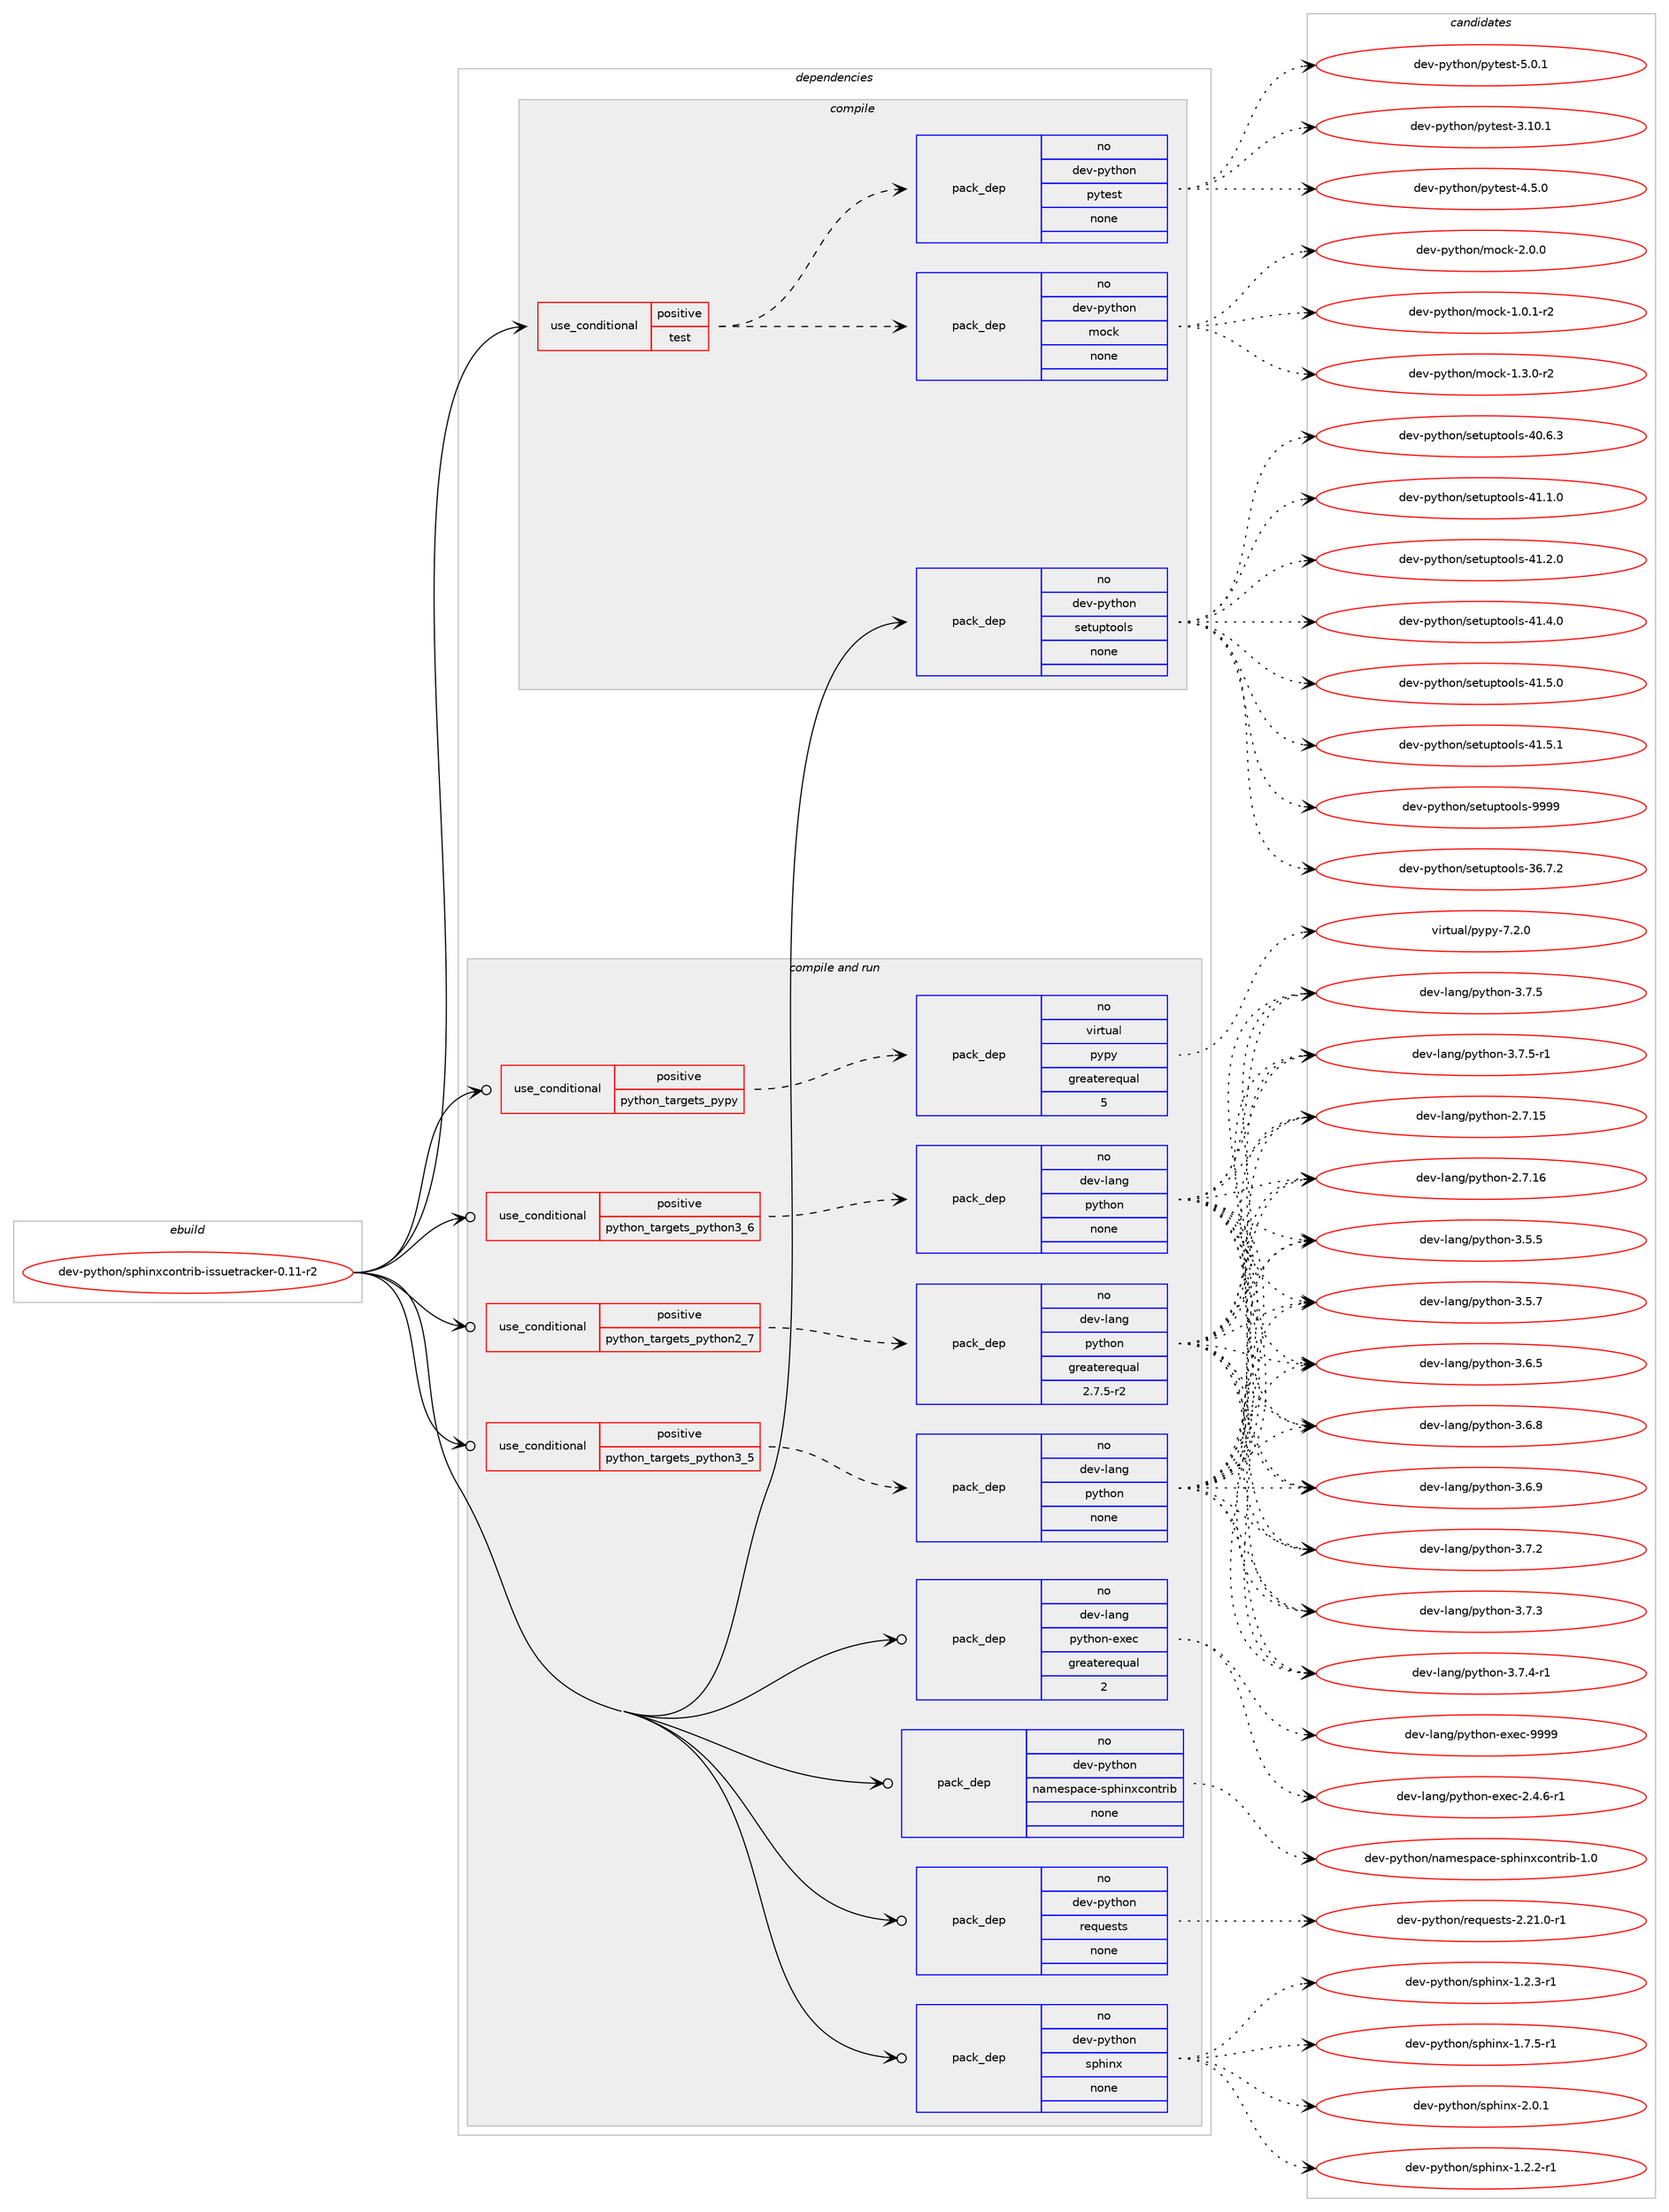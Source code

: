 digraph prolog {

# *************
# Graph options
# *************

newrank=true;
concentrate=true;
compound=true;
graph [rankdir=LR,fontname=Helvetica,fontsize=10,ranksep=1.5];#, ranksep=2.5, nodesep=0.2];
edge  [arrowhead=vee];
node  [fontname=Helvetica,fontsize=10];

# **********
# The ebuild
# **********

subgraph cluster_leftcol {
color=gray;
rank=same;
label=<<i>ebuild</i>>;
id [label="dev-python/sphinxcontrib-issuetracker-0.11-r2", color=red, width=4, href="../dev-python/sphinxcontrib-issuetracker-0.11-r2.svg"];
}

# ****************
# The dependencies
# ****************

subgraph cluster_midcol {
color=gray;
label=<<i>dependencies</i>>;
subgraph cluster_compile {
fillcolor="#eeeeee";
style=filled;
label=<<i>compile</i>>;
subgraph cond149767 {
dependency638454 [label=<<TABLE BORDER="0" CELLBORDER="1" CELLSPACING="0" CELLPADDING="4"><TR><TD ROWSPAN="3" CELLPADDING="10">use_conditional</TD></TR><TR><TD>positive</TD></TR><TR><TD>test</TD></TR></TABLE>>, shape=none, color=red];
subgraph pack476806 {
dependency638455 [label=<<TABLE BORDER="0" CELLBORDER="1" CELLSPACING="0" CELLPADDING="4" WIDTH="220"><TR><TD ROWSPAN="6" CELLPADDING="30">pack_dep</TD></TR><TR><TD WIDTH="110">no</TD></TR><TR><TD>dev-python</TD></TR><TR><TD>mock</TD></TR><TR><TD>none</TD></TR><TR><TD></TD></TR></TABLE>>, shape=none, color=blue];
}
dependency638454:e -> dependency638455:w [weight=20,style="dashed",arrowhead="vee"];
subgraph pack476807 {
dependency638456 [label=<<TABLE BORDER="0" CELLBORDER="1" CELLSPACING="0" CELLPADDING="4" WIDTH="220"><TR><TD ROWSPAN="6" CELLPADDING="30">pack_dep</TD></TR><TR><TD WIDTH="110">no</TD></TR><TR><TD>dev-python</TD></TR><TR><TD>pytest</TD></TR><TR><TD>none</TD></TR><TR><TD></TD></TR></TABLE>>, shape=none, color=blue];
}
dependency638454:e -> dependency638456:w [weight=20,style="dashed",arrowhead="vee"];
}
id:e -> dependency638454:w [weight=20,style="solid",arrowhead="vee"];
subgraph pack476808 {
dependency638457 [label=<<TABLE BORDER="0" CELLBORDER="1" CELLSPACING="0" CELLPADDING="4" WIDTH="220"><TR><TD ROWSPAN="6" CELLPADDING="30">pack_dep</TD></TR><TR><TD WIDTH="110">no</TD></TR><TR><TD>dev-python</TD></TR><TR><TD>setuptools</TD></TR><TR><TD>none</TD></TR><TR><TD></TD></TR></TABLE>>, shape=none, color=blue];
}
id:e -> dependency638457:w [weight=20,style="solid",arrowhead="vee"];
}
subgraph cluster_compileandrun {
fillcolor="#eeeeee";
style=filled;
label=<<i>compile and run</i>>;
subgraph cond149768 {
dependency638458 [label=<<TABLE BORDER="0" CELLBORDER="1" CELLSPACING="0" CELLPADDING="4"><TR><TD ROWSPAN="3" CELLPADDING="10">use_conditional</TD></TR><TR><TD>positive</TD></TR><TR><TD>python_targets_pypy</TD></TR></TABLE>>, shape=none, color=red];
subgraph pack476809 {
dependency638459 [label=<<TABLE BORDER="0" CELLBORDER="1" CELLSPACING="0" CELLPADDING="4" WIDTH="220"><TR><TD ROWSPAN="6" CELLPADDING="30">pack_dep</TD></TR><TR><TD WIDTH="110">no</TD></TR><TR><TD>virtual</TD></TR><TR><TD>pypy</TD></TR><TR><TD>greaterequal</TD></TR><TR><TD>5</TD></TR></TABLE>>, shape=none, color=blue];
}
dependency638458:e -> dependency638459:w [weight=20,style="dashed",arrowhead="vee"];
}
id:e -> dependency638458:w [weight=20,style="solid",arrowhead="odotvee"];
subgraph cond149769 {
dependency638460 [label=<<TABLE BORDER="0" CELLBORDER="1" CELLSPACING="0" CELLPADDING="4"><TR><TD ROWSPAN="3" CELLPADDING="10">use_conditional</TD></TR><TR><TD>positive</TD></TR><TR><TD>python_targets_python2_7</TD></TR></TABLE>>, shape=none, color=red];
subgraph pack476810 {
dependency638461 [label=<<TABLE BORDER="0" CELLBORDER="1" CELLSPACING="0" CELLPADDING="4" WIDTH="220"><TR><TD ROWSPAN="6" CELLPADDING="30">pack_dep</TD></TR><TR><TD WIDTH="110">no</TD></TR><TR><TD>dev-lang</TD></TR><TR><TD>python</TD></TR><TR><TD>greaterequal</TD></TR><TR><TD>2.7.5-r2</TD></TR></TABLE>>, shape=none, color=blue];
}
dependency638460:e -> dependency638461:w [weight=20,style="dashed",arrowhead="vee"];
}
id:e -> dependency638460:w [weight=20,style="solid",arrowhead="odotvee"];
subgraph cond149770 {
dependency638462 [label=<<TABLE BORDER="0" CELLBORDER="1" CELLSPACING="0" CELLPADDING="4"><TR><TD ROWSPAN="3" CELLPADDING="10">use_conditional</TD></TR><TR><TD>positive</TD></TR><TR><TD>python_targets_python3_5</TD></TR></TABLE>>, shape=none, color=red];
subgraph pack476811 {
dependency638463 [label=<<TABLE BORDER="0" CELLBORDER="1" CELLSPACING="0" CELLPADDING="4" WIDTH="220"><TR><TD ROWSPAN="6" CELLPADDING="30">pack_dep</TD></TR><TR><TD WIDTH="110">no</TD></TR><TR><TD>dev-lang</TD></TR><TR><TD>python</TD></TR><TR><TD>none</TD></TR><TR><TD></TD></TR></TABLE>>, shape=none, color=blue];
}
dependency638462:e -> dependency638463:w [weight=20,style="dashed",arrowhead="vee"];
}
id:e -> dependency638462:w [weight=20,style="solid",arrowhead="odotvee"];
subgraph cond149771 {
dependency638464 [label=<<TABLE BORDER="0" CELLBORDER="1" CELLSPACING="0" CELLPADDING="4"><TR><TD ROWSPAN="3" CELLPADDING="10">use_conditional</TD></TR><TR><TD>positive</TD></TR><TR><TD>python_targets_python3_6</TD></TR></TABLE>>, shape=none, color=red];
subgraph pack476812 {
dependency638465 [label=<<TABLE BORDER="0" CELLBORDER="1" CELLSPACING="0" CELLPADDING="4" WIDTH="220"><TR><TD ROWSPAN="6" CELLPADDING="30">pack_dep</TD></TR><TR><TD WIDTH="110">no</TD></TR><TR><TD>dev-lang</TD></TR><TR><TD>python</TD></TR><TR><TD>none</TD></TR><TR><TD></TD></TR></TABLE>>, shape=none, color=blue];
}
dependency638464:e -> dependency638465:w [weight=20,style="dashed",arrowhead="vee"];
}
id:e -> dependency638464:w [weight=20,style="solid",arrowhead="odotvee"];
subgraph pack476813 {
dependency638466 [label=<<TABLE BORDER="0" CELLBORDER="1" CELLSPACING="0" CELLPADDING="4" WIDTH="220"><TR><TD ROWSPAN="6" CELLPADDING="30">pack_dep</TD></TR><TR><TD WIDTH="110">no</TD></TR><TR><TD>dev-lang</TD></TR><TR><TD>python-exec</TD></TR><TR><TD>greaterequal</TD></TR><TR><TD>2</TD></TR></TABLE>>, shape=none, color=blue];
}
id:e -> dependency638466:w [weight=20,style="solid",arrowhead="odotvee"];
subgraph pack476814 {
dependency638467 [label=<<TABLE BORDER="0" CELLBORDER="1" CELLSPACING="0" CELLPADDING="4" WIDTH="220"><TR><TD ROWSPAN="6" CELLPADDING="30">pack_dep</TD></TR><TR><TD WIDTH="110">no</TD></TR><TR><TD>dev-python</TD></TR><TR><TD>namespace-sphinxcontrib</TD></TR><TR><TD>none</TD></TR><TR><TD></TD></TR></TABLE>>, shape=none, color=blue];
}
id:e -> dependency638467:w [weight=20,style="solid",arrowhead="odotvee"];
subgraph pack476815 {
dependency638468 [label=<<TABLE BORDER="0" CELLBORDER="1" CELLSPACING="0" CELLPADDING="4" WIDTH="220"><TR><TD ROWSPAN="6" CELLPADDING="30">pack_dep</TD></TR><TR><TD WIDTH="110">no</TD></TR><TR><TD>dev-python</TD></TR><TR><TD>requests</TD></TR><TR><TD>none</TD></TR><TR><TD></TD></TR></TABLE>>, shape=none, color=blue];
}
id:e -> dependency638468:w [weight=20,style="solid",arrowhead="odotvee"];
subgraph pack476816 {
dependency638469 [label=<<TABLE BORDER="0" CELLBORDER="1" CELLSPACING="0" CELLPADDING="4" WIDTH="220"><TR><TD ROWSPAN="6" CELLPADDING="30">pack_dep</TD></TR><TR><TD WIDTH="110">no</TD></TR><TR><TD>dev-python</TD></TR><TR><TD>sphinx</TD></TR><TR><TD>none</TD></TR><TR><TD></TD></TR></TABLE>>, shape=none, color=blue];
}
id:e -> dependency638469:w [weight=20,style="solid",arrowhead="odotvee"];
}
subgraph cluster_run {
fillcolor="#eeeeee";
style=filled;
label=<<i>run</i>>;
}
}

# **************
# The candidates
# **************

subgraph cluster_choices {
rank=same;
color=gray;
label=<<i>candidates</i>>;

subgraph choice476806 {
color=black;
nodesep=1;
choice1001011184511212111610411111047109111991074549464846494511450 [label="dev-python/mock-1.0.1-r2", color=red, width=4,href="../dev-python/mock-1.0.1-r2.svg"];
choice1001011184511212111610411111047109111991074549465146484511450 [label="dev-python/mock-1.3.0-r2", color=red, width=4,href="../dev-python/mock-1.3.0-r2.svg"];
choice100101118451121211161041111104710911199107455046484648 [label="dev-python/mock-2.0.0", color=red, width=4,href="../dev-python/mock-2.0.0.svg"];
dependency638455:e -> choice1001011184511212111610411111047109111991074549464846494511450:w [style=dotted,weight="100"];
dependency638455:e -> choice1001011184511212111610411111047109111991074549465146484511450:w [style=dotted,weight="100"];
dependency638455:e -> choice100101118451121211161041111104710911199107455046484648:w [style=dotted,weight="100"];
}
subgraph choice476807 {
color=black;
nodesep=1;
choice100101118451121211161041111104711212111610111511645514649484649 [label="dev-python/pytest-3.10.1", color=red, width=4,href="../dev-python/pytest-3.10.1.svg"];
choice1001011184511212111610411111047112121116101115116455246534648 [label="dev-python/pytest-4.5.0", color=red, width=4,href="../dev-python/pytest-4.5.0.svg"];
choice1001011184511212111610411111047112121116101115116455346484649 [label="dev-python/pytest-5.0.1", color=red, width=4,href="../dev-python/pytest-5.0.1.svg"];
dependency638456:e -> choice100101118451121211161041111104711212111610111511645514649484649:w [style=dotted,weight="100"];
dependency638456:e -> choice1001011184511212111610411111047112121116101115116455246534648:w [style=dotted,weight="100"];
dependency638456:e -> choice1001011184511212111610411111047112121116101115116455346484649:w [style=dotted,weight="100"];
}
subgraph choice476808 {
color=black;
nodesep=1;
choice100101118451121211161041111104711510111611711211611111110811545515446554650 [label="dev-python/setuptools-36.7.2", color=red, width=4,href="../dev-python/setuptools-36.7.2.svg"];
choice100101118451121211161041111104711510111611711211611111110811545524846544651 [label="dev-python/setuptools-40.6.3", color=red, width=4,href="../dev-python/setuptools-40.6.3.svg"];
choice100101118451121211161041111104711510111611711211611111110811545524946494648 [label="dev-python/setuptools-41.1.0", color=red, width=4,href="../dev-python/setuptools-41.1.0.svg"];
choice100101118451121211161041111104711510111611711211611111110811545524946504648 [label="dev-python/setuptools-41.2.0", color=red, width=4,href="../dev-python/setuptools-41.2.0.svg"];
choice100101118451121211161041111104711510111611711211611111110811545524946524648 [label="dev-python/setuptools-41.4.0", color=red, width=4,href="../dev-python/setuptools-41.4.0.svg"];
choice100101118451121211161041111104711510111611711211611111110811545524946534648 [label="dev-python/setuptools-41.5.0", color=red, width=4,href="../dev-python/setuptools-41.5.0.svg"];
choice100101118451121211161041111104711510111611711211611111110811545524946534649 [label="dev-python/setuptools-41.5.1", color=red, width=4,href="../dev-python/setuptools-41.5.1.svg"];
choice10010111845112121116104111110471151011161171121161111111081154557575757 [label="dev-python/setuptools-9999", color=red, width=4,href="../dev-python/setuptools-9999.svg"];
dependency638457:e -> choice100101118451121211161041111104711510111611711211611111110811545515446554650:w [style=dotted,weight="100"];
dependency638457:e -> choice100101118451121211161041111104711510111611711211611111110811545524846544651:w [style=dotted,weight="100"];
dependency638457:e -> choice100101118451121211161041111104711510111611711211611111110811545524946494648:w [style=dotted,weight="100"];
dependency638457:e -> choice100101118451121211161041111104711510111611711211611111110811545524946504648:w [style=dotted,weight="100"];
dependency638457:e -> choice100101118451121211161041111104711510111611711211611111110811545524946524648:w [style=dotted,weight="100"];
dependency638457:e -> choice100101118451121211161041111104711510111611711211611111110811545524946534648:w [style=dotted,weight="100"];
dependency638457:e -> choice100101118451121211161041111104711510111611711211611111110811545524946534649:w [style=dotted,weight="100"];
dependency638457:e -> choice10010111845112121116104111110471151011161171121161111111081154557575757:w [style=dotted,weight="100"];
}
subgraph choice476809 {
color=black;
nodesep=1;
choice1181051141161179710847112121112121455546504648 [label="virtual/pypy-7.2.0", color=red, width=4,href="../virtual/pypy-7.2.0.svg"];
dependency638459:e -> choice1181051141161179710847112121112121455546504648:w [style=dotted,weight="100"];
}
subgraph choice476810 {
color=black;
nodesep=1;
choice10010111845108971101034711212111610411111045504655464953 [label="dev-lang/python-2.7.15", color=red, width=4,href="../dev-lang/python-2.7.15.svg"];
choice10010111845108971101034711212111610411111045504655464954 [label="dev-lang/python-2.7.16", color=red, width=4,href="../dev-lang/python-2.7.16.svg"];
choice100101118451089711010347112121116104111110455146534653 [label="dev-lang/python-3.5.5", color=red, width=4,href="../dev-lang/python-3.5.5.svg"];
choice100101118451089711010347112121116104111110455146534655 [label="dev-lang/python-3.5.7", color=red, width=4,href="../dev-lang/python-3.5.7.svg"];
choice100101118451089711010347112121116104111110455146544653 [label="dev-lang/python-3.6.5", color=red, width=4,href="../dev-lang/python-3.6.5.svg"];
choice100101118451089711010347112121116104111110455146544656 [label="dev-lang/python-3.6.8", color=red, width=4,href="../dev-lang/python-3.6.8.svg"];
choice100101118451089711010347112121116104111110455146544657 [label="dev-lang/python-3.6.9", color=red, width=4,href="../dev-lang/python-3.6.9.svg"];
choice100101118451089711010347112121116104111110455146554650 [label="dev-lang/python-3.7.2", color=red, width=4,href="../dev-lang/python-3.7.2.svg"];
choice100101118451089711010347112121116104111110455146554651 [label="dev-lang/python-3.7.3", color=red, width=4,href="../dev-lang/python-3.7.3.svg"];
choice1001011184510897110103471121211161041111104551465546524511449 [label="dev-lang/python-3.7.4-r1", color=red, width=4,href="../dev-lang/python-3.7.4-r1.svg"];
choice100101118451089711010347112121116104111110455146554653 [label="dev-lang/python-3.7.5", color=red, width=4,href="../dev-lang/python-3.7.5.svg"];
choice1001011184510897110103471121211161041111104551465546534511449 [label="dev-lang/python-3.7.5-r1", color=red, width=4,href="../dev-lang/python-3.7.5-r1.svg"];
dependency638461:e -> choice10010111845108971101034711212111610411111045504655464953:w [style=dotted,weight="100"];
dependency638461:e -> choice10010111845108971101034711212111610411111045504655464954:w [style=dotted,weight="100"];
dependency638461:e -> choice100101118451089711010347112121116104111110455146534653:w [style=dotted,weight="100"];
dependency638461:e -> choice100101118451089711010347112121116104111110455146534655:w [style=dotted,weight="100"];
dependency638461:e -> choice100101118451089711010347112121116104111110455146544653:w [style=dotted,weight="100"];
dependency638461:e -> choice100101118451089711010347112121116104111110455146544656:w [style=dotted,weight="100"];
dependency638461:e -> choice100101118451089711010347112121116104111110455146544657:w [style=dotted,weight="100"];
dependency638461:e -> choice100101118451089711010347112121116104111110455146554650:w [style=dotted,weight="100"];
dependency638461:e -> choice100101118451089711010347112121116104111110455146554651:w [style=dotted,weight="100"];
dependency638461:e -> choice1001011184510897110103471121211161041111104551465546524511449:w [style=dotted,weight="100"];
dependency638461:e -> choice100101118451089711010347112121116104111110455146554653:w [style=dotted,weight="100"];
dependency638461:e -> choice1001011184510897110103471121211161041111104551465546534511449:w [style=dotted,weight="100"];
}
subgraph choice476811 {
color=black;
nodesep=1;
choice10010111845108971101034711212111610411111045504655464953 [label="dev-lang/python-2.7.15", color=red, width=4,href="../dev-lang/python-2.7.15.svg"];
choice10010111845108971101034711212111610411111045504655464954 [label="dev-lang/python-2.7.16", color=red, width=4,href="../dev-lang/python-2.7.16.svg"];
choice100101118451089711010347112121116104111110455146534653 [label="dev-lang/python-3.5.5", color=red, width=4,href="../dev-lang/python-3.5.5.svg"];
choice100101118451089711010347112121116104111110455146534655 [label="dev-lang/python-3.5.7", color=red, width=4,href="../dev-lang/python-3.5.7.svg"];
choice100101118451089711010347112121116104111110455146544653 [label="dev-lang/python-3.6.5", color=red, width=4,href="../dev-lang/python-3.6.5.svg"];
choice100101118451089711010347112121116104111110455146544656 [label="dev-lang/python-3.6.8", color=red, width=4,href="../dev-lang/python-3.6.8.svg"];
choice100101118451089711010347112121116104111110455146544657 [label="dev-lang/python-3.6.9", color=red, width=4,href="../dev-lang/python-3.6.9.svg"];
choice100101118451089711010347112121116104111110455146554650 [label="dev-lang/python-3.7.2", color=red, width=4,href="../dev-lang/python-3.7.2.svg"];
choice100101118451089711010347112121116104111110455146554651 [label="dev-lang/python-3.7.3", color=red, width=4,href="../dev-lang/python-3.7.3.svg"];
choice1001011184510897110103471121211161041111104551465546524511449 [label="dev-lang/python-3.7.4-r1", color=red, width=4,href="../dev-lang/python-3.7.4-r1.svg"];
choice100101118451089711010347112121116104111110455146554653 [label="dev-lang/python-3.7.5", color=red, width=4,href="../dev-lang/python-3.7.5.svg"];
choice1001011184510897110103471121211161041111104551465546534511449 [label="dev-lang/python-3.7.5-r1", color=red, width=4,href="../dev-lang/python-3.7.5-r1.svg"];
dependency638463:e -> choice10010111845108971101034711212111610411111045504655464953:w [style=dotted,weight="100"];
dependency638463:e -> choice10010111845108971101034711212111610411111045504655464954:w [style=dotted,weight="100"];
dependency638463:e -> choice100101118451089711010347112121116104111110455146534653:w [style=dotted,weight="100"];
dependency638463:e -> choice100101118451089711010347112121116104111110455146534655:w [style=dotted,weight="100"];
dependency638463:e -> choice100101118451089711010347112121116104111110455146544653:w [style=dotted,weight="100"];
dependency638463:e -> choice100101118451089711010347112121116104111110455146544656:w [style=dotted,weight="100"];
dependency638463:e -> choice100101118451089711010347112121116104111110455146544657:w [style=dotted,weight="100"];
dependency638463:e -> choice100101118451089711010347112121116104111110455146554650:w [style=dotted,weight="100"];
dependency638463:e -> choice100101118451089711010347112121116104111110455146554651:w [style=dotted,weight="100"];
dependency638463:e -> choice1001011184510897110103471121211161041111104551465546524511449:w [style=dotted,weight="100"];
dependency638463:e -> choice100101118451089711010347112121116104111110455146554653:w [style=dotted,weight="100"];
dependency638463:e -> choice1001011184510897110103471121211161041111104551465546534511449:w [style=dotted,weight="100"];
}
subgraph choice476812 {
color=black;
nodesep=1;
choice10010111845108971101034711212111610411111045504655464953 [label="dev-lang/python-2.7.15", color=red, width=4,href="../dev-lang/python-2.7.15.svg"];
choice10010111845108971101034711212111610411111045504655464954 [label="dev-lang/python-2.7.16", color=red, width=4,href="../dev-lang/python-2.7.16.svg"];
choice100101118451089711010347112121116104111110455146534653 [label="dev-lang/python-3.5.5", color=red, width=4,href="../dev-lang/python-3.5.5.svg"];
choice100101118451089711010347112121116104111110455146534655 [label="dev-lang/python-3.5.7", color=red, width=4,href="../dev-lang/python-3.5.7.svg"];
choice100101118451089711010347112121116104111110455146544653 [label="dev-lang/python-3.6.5", color=red, width=4,href="../dev-lang/python-3.6.5.svg"];
choice100101118451089711010347112121116104111110455146544656 [label="dev-lang/python-3.6.8", color=red, width=4,href="../dev-lang/python-3.6.8.svg"];
choice100101118451089711010347112121116104111110455146544657 [label="dev-lang/python-3.6.9", color=red, width=4,href="../dev-lang/python-3.6.9.svg"];
choice100101118451089711010347112121116104111110455146554650 [label="dev-lang/python-3.7.2", color=red, width=4,href="../dev-lang/python-3.7.2.svg"];
choice100101118451089711010347112121116104111110455146554651 [label="dev-lang/python-3.7.3", color=red, width=4,href="../dev-lang/python-3.7.3.svg"];
choice1001011184510897110103471121211161041111104551465546524511449 [label="dev-lang/python-3.7.4-r1", color=red, width=4,href="../dev-lang/python-3.7.4-r1.svg"];
choice100101118451089711010347112121116104111110455146554653 [label="dev-lang/python-3.7.5", color=red, width=4,href="../dev-lang/python-3.7.5.svg"];
choice1001011184510897110103471121211161041111104551465546534511449 [label="dev-lang/python-3.7.5-r1", color=red, width=4,href="../dev-lang/python-3.7.5-r1.svg"];
dependency638465:e -> choice10010111845108971101034711212111610411111045504655464953:w [style=dotted,weight="100"];
dependency638465:e -> choice10010111845108971101034711212111610411111045504655464954:w [style=dotted,weight="100"];
dependency638465:e -> choice100101118451089711010347112121116104111110455146534653:w [style=dotted,weight="100"];
dependency638465:e -> choice100101118451089711010347112121116104111110455146534655:w [style=dotted,weight="100"];
dependency638465:e -> choice100101118451089711010347112121116104111110455146544653:w [style=dotted,weight="100"];
dependency638465:e -> choice100101118451089711010347112121116104111110455146544656:w [style=dotted,weight="100"];
dependency638465:e -> choice100101118451089711010347112121116104111110455146544657:w [style=dotted,weight="100"];
dependency638465:e -> choice100101118451089711010347112121116104111110455146554650:w [style=dotted,weight="100"];
dependency638465:e -> choice100101118451089711010347112121116104111110455146554651:w [style=dotted,weight="100"];
dependency638465:e -> choice1001011184510897110103471121211161041111104551465546524511449:w [style=dotted,weight="100"];
dependency638465:e -> choice100101118451089711010347112121116104111110455146554653:w [style=dotted,weight="100"];
dependency638465:e -> choice1001011184510897110103471121211161041111104551465546534511449:w [style=dotted,weight="100"];
}
subgraph choice476813 {
color=black;
nodesep=1;
choice10010111845108971101034711212111610411111045101120101994550465246544511449 [label="dev-lang/python-exec-2.4.6-r1", color=red, width=4,href="../dev-lang/python-exec-2.4.6-r1.svg"];
choice10010111845108971101034711212111610411111045101120101994557575757 [label="dev-lang/python-exec-9999", color=red, width=4,href="../dev-lang/python-exec-9999.svg"];
dependency638466:e -> choice10010111845108971101034711212111610411111045101120101994550465246544511449:w [style=dotted,weight="100"];
dependency638466:e -> choice10010111845108971101034711212111610411111045101120101994557575757:w [style=dotted,weight="100"];
}
subgraph choice476814 {
color=black;
nodesep=1;
choice100101118451121211161041111104711097109101115112979910145115112104105110120991111101161141059845494648 [label="dev-python/namespace-sphinxcontrib-1.0", color=red, width=4,href="../dev-python/namespace-sphinxcontrib-1.0.svg"];
dependency638467:e -> choice100101118451121211161041111104711097109101115112979910145115112104105110120991111101161141059845494648:w [style=dotted,weight="100"];
}
subgraph choice476815 {
color=black;
nodesep=1;
choice1001011184511212111610411111047114101113117101115116115455046504946484511449 [label="dev-python/requests-2.21.0-r1", color=red, width=4,href="../dev-python/requests-2.21.0-r1.svg"];
dependency638468:e -> choice1001011184511212111610411111047114101113117101115116115455046504946484511449:w [style=dotted,weight="100"];
}
subgraph choice476816 {
color=black;
nodesep=1;
choice10010111845112121116104111110471151121041051101204549465046504511449 [label="dev-python/sphinx-1.2.2-r1", color=red, width=4,href="../dev-python/sphinx-1.2.2-r1.svg"];
choice10010111845112121116104111110471151121041051101204549465046514511449 [label="dev-python/sphinx-1.2.3-r1", color=red, width=4,href="../dev-python/sphinx-1.2.3-r1.svg"];
choice10010111845112121116104111110471151121041051101204549465546534511449 [label="dev-python/sphinx-1.7.5-r1", color=red, width=4,href="../dev-python/sphinx-1.7.5-r1.svg"];
choice1001011184511212111610411111047115112104105110120455046484649 [label="dev-python/sphinx-2.0.1", color=red, width=4,href="../dev-python/sphinx-2.0.1.svg"];
dependency638469:e -> choice10010111845112121116104111110471151121041051101204549465046504511449:w [style=dotted,weight="100"];
dependency638469:e -> choice10010111845112121116104111110471151121041051101204549465046514511449:w [style=dotted,weight="100"];
dependency638469:e -> choice10010111845112121116104111110471151121041051101204549465546534511449:w [style=dotted,weight="100"];
dependency638469:e -> choice1001011184511212111610411111047115112104105110120455046484649:w [style=dotted,weight="100"];
}
}

}

